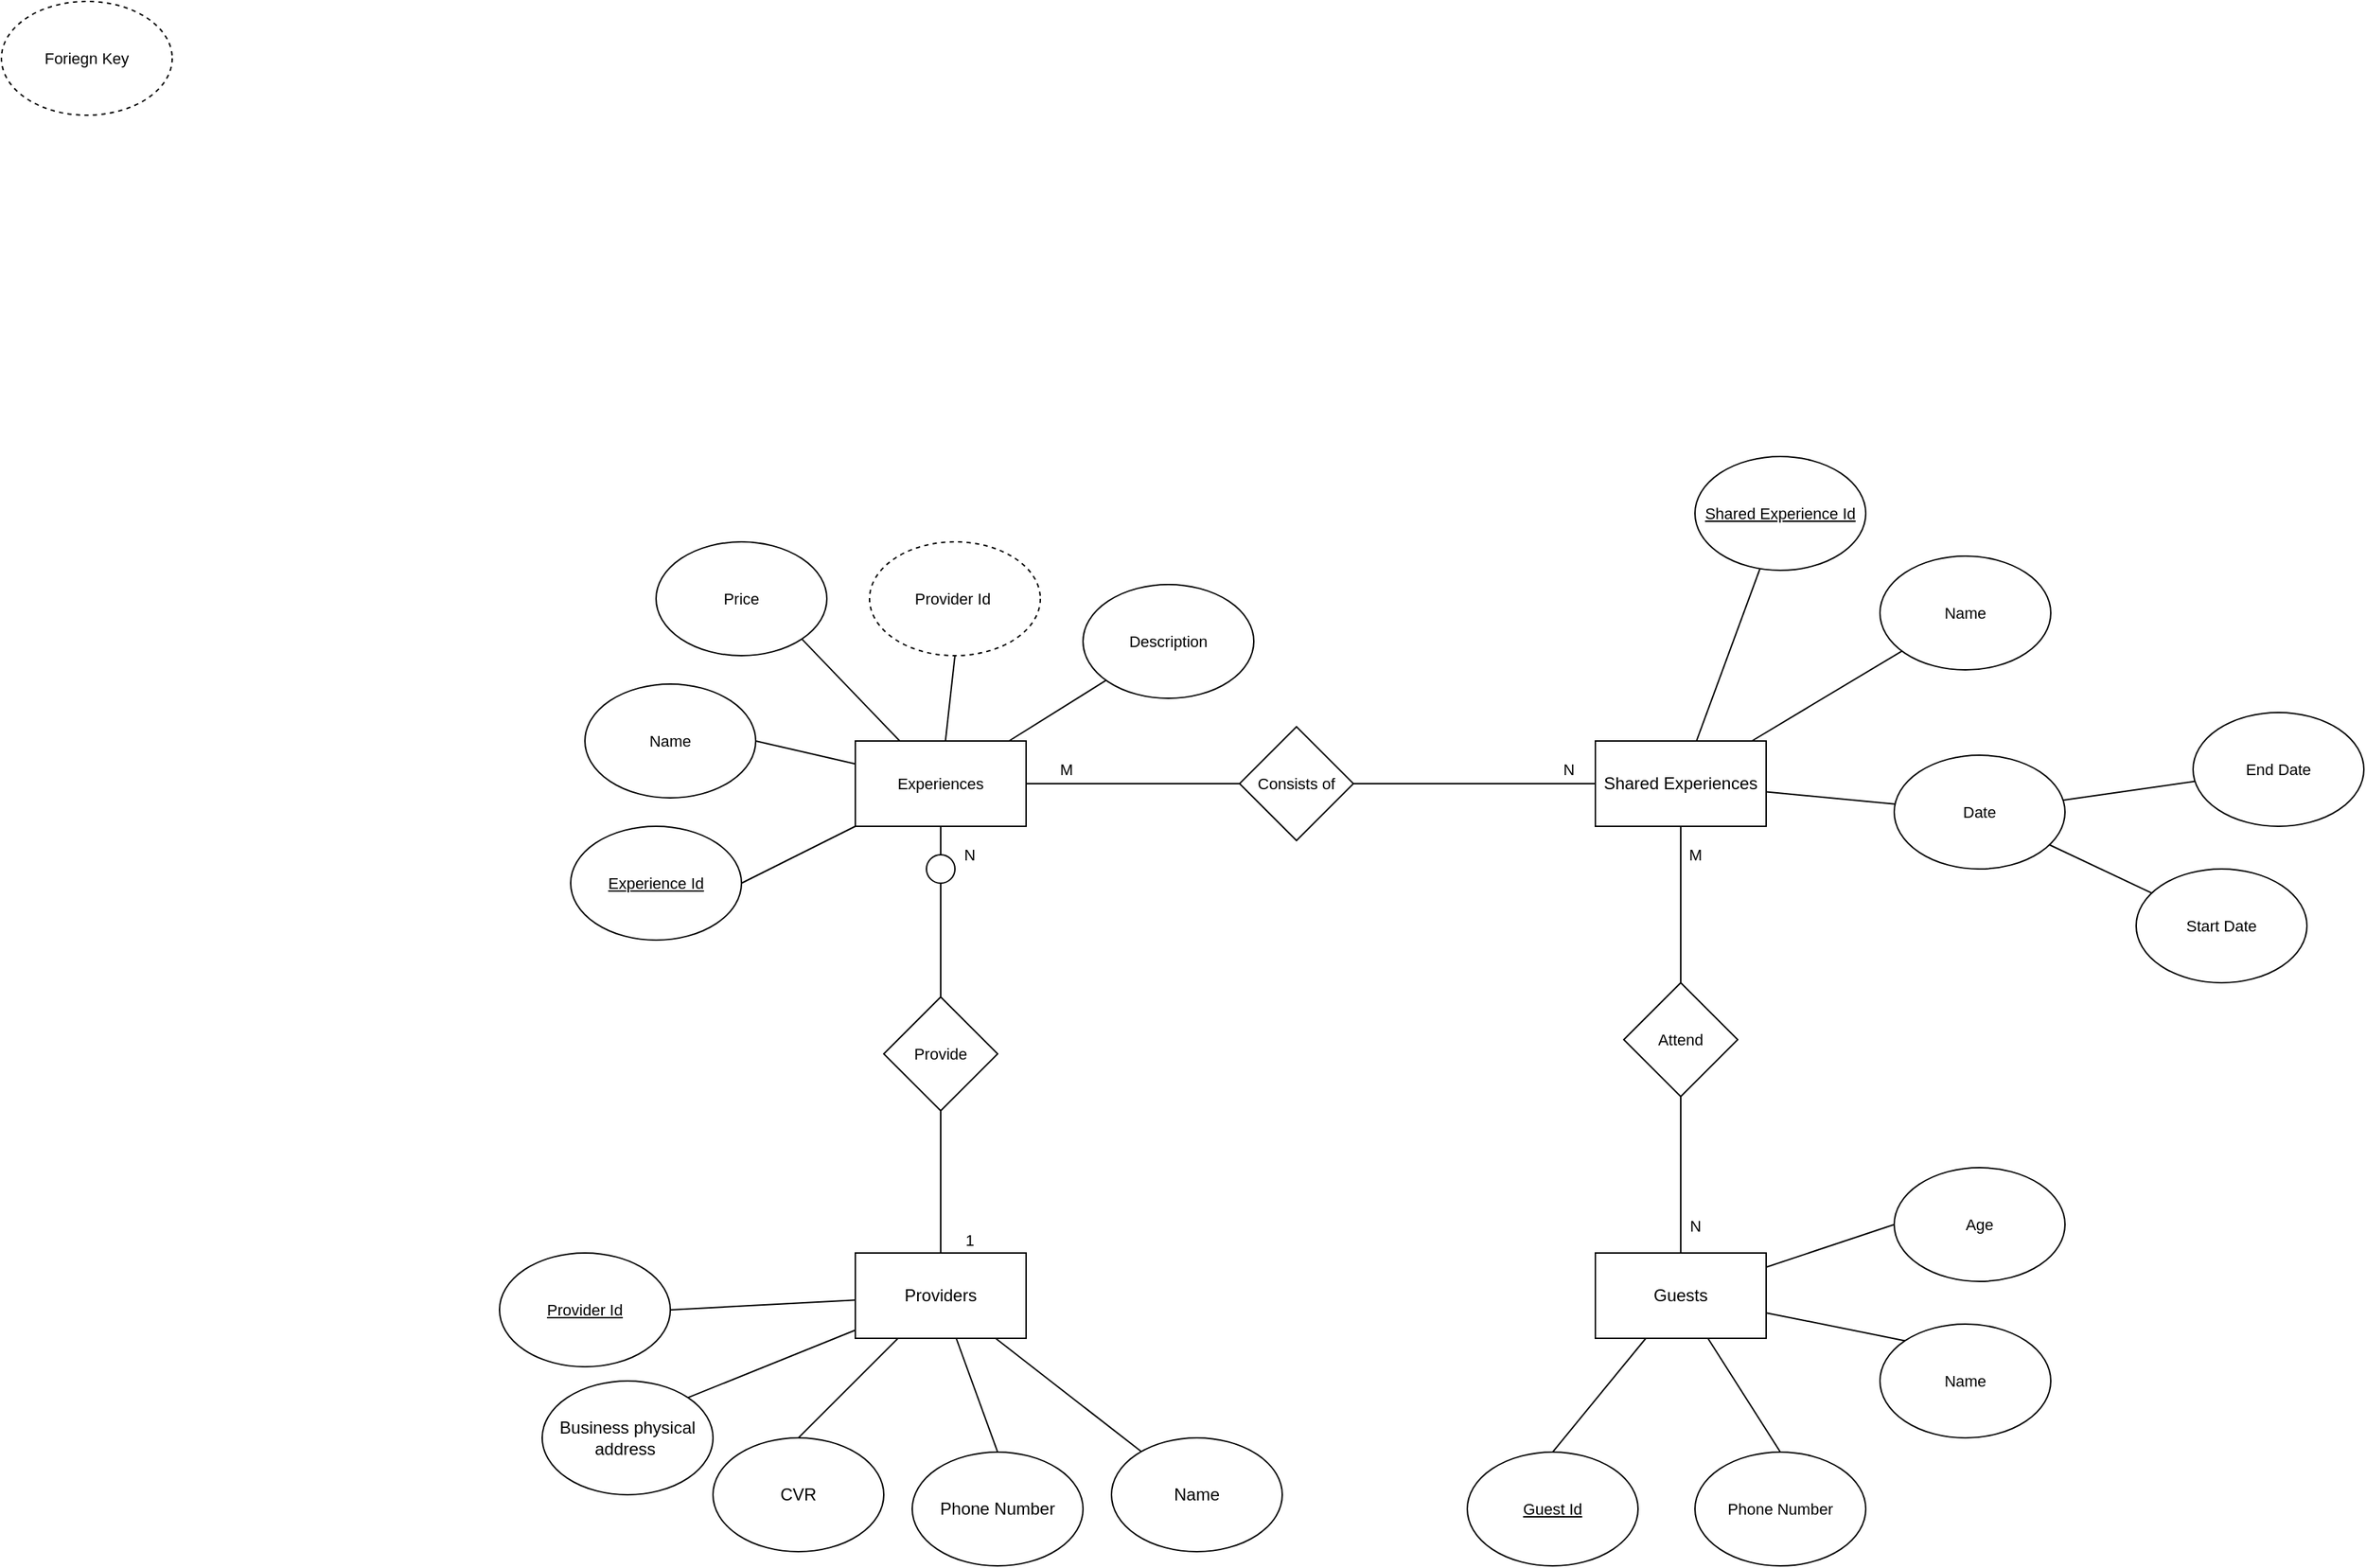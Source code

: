 <mxfile>
    <diagram id="TJqPXe8TccgJvso0ut_v" name="Page-1">
        <mxGraphModel dx="1723" dy="1693" grid="1" gridSize="10" guides="1" tooltips="1" connect="1" arrows="1" fold="1" page="1" pageScale="1" pageWidth="850" pageHeight="1100" math="0" shadow="0">
            <root>
                <mxCell id="0"/>
                <mxCell id="1" parent="0"/>
                <mxCell id="31" value="" style="group" parent="1" vertex="1" connectable="0">
                    <mxGeometry x="-150" y="460" width="410" height="220" as="geometry"/>
                </mxCell>
                <mxCell id="28" value="&lt;u&gt;Provider Id&lt;/u&gt;" style="ellipse;whiteSpace=wrap;html=1;fontFamily=Helvetica;fontSize=11;fontColor=default;labelBackgroundColor=default;container=0;" parent="31" vertex="1">
                    <mxGeometry width="120" height="80" as="geometry"/>
                </mxCell>
                <mxCell id="29" style="edgeStyle=none;shape=connector;rounded=1;html=1;entryX=1;entryY=0.5;entryDx=0;entryDy=0;strokeColor=default;align=center;verticalAlign=middle;fontFamily=Helvetica;fontSize=11;fontColor=default;labelBackgroundColor=default;endArrow=none;endFill=0;" parent="31" source="3" target="28" edge="1">
                    <mxGeometry relative="1" as="geometry"/>
                </mxCell>
                <mxCell id="11" style="edgeStyle=none;html=1;entryX=0.5;entryY=0;entryDx=0;entryDy=0;endArrow=none;endFill=0;" parent="31" source="3" target="8" edge="1">
                    <mxGeometry relative="1" as="geometry"/>
                </mxCell>
                <mxCell id="12" style="edgeStyle=none;shape=connector;rounded=1;html=1;entryX=1;entryY=0;entryDx=0;entryDy=0;strokeColor=default;align=center;verticalAlign=middle;fontFamily=Helvetica;fontSize=11;fontColor=default;labelBackgroundColor=default;endArrow=none;endFill=0;" parent="31" source="3" target="6" edge="1">
                    <mxGeometry relative="1" as="geometry"/>
                </mxCell>
                <mxCell id="13" style="edgeStyle=none;shape=connector;rounded=1;html=1;entryX=0.5;entryY=0;entryDx=0;entryDy=0;strokeColor=default;align=center;verticalAlign=middle;fontFamily=Helvetica;fontSize=11;fontColor=default;labelBackgroundColor=default;endArrow=none;endFill=0;" parent="31" source="3" target="7" edge="1">
                    <mxGeometry relative="1" as="geometry"/>
                </mxCell>
                <mxCell id="3" value="Providers" style="rounded=0;whiteSpace=wrap;html=1;container=0;" parent="31" vertex="1">
                    <mxGeometry x="250" width="120" height="60" as="geometry"/>
                </mxCell>
                <mxCell id="6" value="Business physical address&amp;nbsp;" style="ellipse;whiteSpace=wrap;html=1;container=0;" parent="31" vertex="1">
                    <mxGeometry x="30" y="90" width="120" height="80" as="geometry"/>
                </mxCell>
                <mxCell id="7" value="CVR" style="ellipse;whiteSpace=wrap;html=1;container=0;" parent="31" vertex="1">
                    <mxGeometry x="150" y="130" width="120" height="80" as="geometry"/>
                </mxCell>
                <mxCell id="8" value="Phone Number" style="ellipse;whiteSpace=wrap;html=1;container=0;" parent="31" vertex="1">
                    <mxGeometry x="290" y="140" width="120" height="80" as="geometry"/>
                </mxCell>
                <mxCell id="58" style="edgeStyle=none;shape=connector;rounded=1;html=1;entryX=0.5;entryY=1;entryDx=0;entryDy=0;strokeColor=default;align=center;verticalAlign=middle;fontFamily=Helvetica;fontSize=11;fontColor=default;labelBackgroundColor=default;endArrow=none;endFill=0;" parent="1" source="56" target="24" edge="1">
                    <mxGeometry relative="1" as="geometry"/>
                </mxCell>
                <mxCell id="118" value="N" style="edgeLabel;html=1;align=center;verticalAlign=middle;resizable=0;points=[];fontFamily=Helvetica;fontSize=11;fontColor=default;labelBackgroundColor=default;" vertex="1" connectable="0" parent="58">
                    <mxGeometry x="0.083" y="1" relative="1" as="geometry">
                        <mxPoint x="21" y="-35" as="offset"/>
                    </mxGeometry>
                </mxCell>
                <mxCell id="56" value="Provide" style="rhombus;whiteSpace=wrap;html=1;fontFamily=Helvetica;fontSize=11;fontColor=default;labelBackgroundColor=default;" parent="1" vertex="1">
                    <mxGeometry x="120" y="280" width="80" height="80" as="geometry"/>
                </mxCell>
                <mxCell id="57" style="edgeStyle=none;shape=connector;rounded=1;html=1;entryX=0.5;entryY=1;entryDx=0;entryDy=0;strokeColor=default;align=center;verticalAlign=middle;fontFamily=Helvetica;fontSize=11;fontColor=default;labelBackgroundColor=default;endArrow=none;endFill=0;" parent="1" source="3" target="56" edge="1">
                    <mxGeometry relative="1" as="geometry"/>
                </mxCell>
                <mxCell id="117" value="1" style="edgeLabel;html=1;align=center;verticalAlign=middle;resizable=0;points=[];fontFamily=Helvetica;fontSize=11;fontColor=default;labelBackgroundColor=default;" vertex="1" connectable="0" parent="57">
                    <mxGeometry x="0.005" y="-1" relative="1" as="geometry">
                        <mxPoint x="19" y="41" as="offset"/>
                    </mxGeometry>
                </mxCell>
                <mxCell id="72" style="edgeStyle=none;shape=connector;rounded=1;html=1;strokeColor=default;align=center;verticalAlign=middle;fontFamily=Helvetica;fontSize=11;fontColor=default;labelBackgroundColor=default;endArrow=none;endFill=0;" parent="1" source="71" target="24" edge="1">
                    <mxGeometry relative="1" as="geometry"/>
                </mxCell>
                <mxCell id="74" value="M" style="edgeLabel;html=1;align=center;verticalAlign=middle;resizable=0;points=[];fontFamily=Helvetica;fontSize=11;fontColor=default;labelBackgroundColor=default;" parent="72" vertex="1" connectable="0">
                    <mxGeometry x="0.46" relative="1" as="geometry">
                        <mxPoint x="-13" y="-10" as="offset"/>
                    </mxGeometry>
                </mxCell>
                <mxCell id="75" style="edgeStyle=none;shape=connector;rounded=1;html=1;strokeColor=default;align=center;verticalAlign=middle;fontFamily=Helvetica;fontSize=11;fontColor=default;labelBackgroundColor=default;endArrow=none;endFill=0;" parent="1" source="71" target="4" edge="1">
                    <mxGeometry relative="1" as="geometry"/>
                </mxCell>
                <mxCell id="77" value="N" style="edgeLabel;html=1;align=center;verticalAlign=middle;resizable=0;points=[];fontFamily=Helvetica;fontSize=11;fontColor=default;labelBackgroundColor=default;container=0;" parent="75" vertex="1" connectable="0">
                    <mxGeometry x="0.38" y="5" relative="1" as="geometry">
                        <mxPoint x="33" y="-5" as="offset"/>
                    </mxGeometry>
                </mxCell>
                <mxCell id="71" value="Consists of" style="rhombus;whiteSpace=wrap;html=1;fontFamily=Helvetica;fontSize=11;fontColor=default;labelBackgroundColor=default;" parent="1" vertex="1">
                    <mxGeometry x="370" y="90" width="80" height="80" as="geometry"/>
                </mxCell>
                <mxCell id="76" value="Foriegn Key" style="ellipse;whiteSpace=wrap;html=1;fontFamily=Helvetica;fontSize=11;fontColor=default;labelBackgroundColor=default;dashed=1;" parent="1" vertex="1">
                    <mxGeometry x="-500" y="-420" width="120" height="80" as="geometry"/>
                </mxCell>
                <mxCell id="83" value="" style="group" parent="1" vertex="1" connectable="0">
                    <mxGeometry x="530" y="400" width="420" height="280" as="geometry"/>
                </mxCell>
                <mxCell id="16" value="&lt;u&gt;Guest Id&lt;/u&gt;" style="ellipse;whiteSpace=wrap;html=1;fontFamily=Helvetica;fontSize=11;fontColor=default;labelBackgroundColor=default;container=0;" parent="83" vertex="1">
                    <mxGeometry y="200" width="120" height="80" as="geometry"/>
                </mxCell>
                <mxCell id="21" style="edgeStyle=none;shape=connector;rounded=1;html=1;entryX=0.5;entryY=0;entryDx=0;entryDy=0;strokeColor=default;align=center;verticalAlign=middle;fontFamily=Helvetica;fontSize=11;fontColor=default;labelBackgroundColor=default;endArrow=none;endFill=0;" parent="83" source="5" target="16" edge="1">
                    <mxGeometry relative="1" as="geometry"/>
                </mxCell>
                <mxCell id="15" value="Phone Number" style="ellipse;whiteSpace=wrap;html=1;fontFamily=Helvetica;fontSize=11;fontColor=default;labelBackgroundColor=default;container=0;" parent="83" vertex="1">
                    <mxGeometry x="160" y="200" width="120" height="80" as="geometry"/>
                </mxCell>
                <mxCell id="22" style="edgeStyle=none;shape=connector;rounded=1;html=1;entryX=0.5;entryY=0;entryDx=0;entryDy=0;strokeColor=default;align=center;verticalAlign=middle;fontFamily=Helvetica;fontSize=11;fontColor=default;labelBackgroundColor=default;endArrow=none;endFill=0;" parent="83" source="5" target="15" edge="1">
                    <mxGeometry relative="1" as="geometry"/>
                </mxCell>
                <mxCell id="19" style="edgeStyle=none;shape=connector;rounded=1;html=1;entryX=0;entryY=0.5;entryDx=0;entryDy=0;strokeColor=default;align=center;verticalAlign=middle;fontFamily=Helvetica;fontSize=11;fontColor=default;labelBackgroundColor=default;endArrow=none;endFill=0;" parent="83" source="5" target="18" edge="1">
                    <mxGeometry relative="1" as="geometry"/>
                </mxCell>
                <mxCell id="20" style="edgeStyle=none;shape=connector;rounded=1;html=1;entryX=0;entryY=0;entryDx=0;entryDy=0;strokeColor=default;align=center;verticalAlign=middle;fontFamily=Helvetica;fontSize=11;fontColor=default;labelBackgroundColor=default;endArrow=none;endFill=0;" parent="83" source="5" target="17" edge="1">
                    <mxGeometry relative="1" as="geometry"/>
                </mxCell>
                <mxCell id="5" value="Guests" style="rounded=0;whiteSpace=wrap;html=1;container=0;" parent="83" vertex="1">
                    <mxGeometry x="90" y="60" width="120" height="60" as="geometry"/>
                </mxCell>
                <mxCell id="17" value="Name" style="ellipse;whiteSpace=wrap;html=1;fontFamily=Helvetica;fontSize=11;fontColor=default;labelBackgroundColor=default;container=0;" parent="83" vertex="1">
                    <mxGeometry x="290" y="110" width="120" height="80" as="geometry"/>
                </mxCell>
                <mxCell id="18" value="Age" style="ellipse;whiteSpace=wrap;html=1;fontFamily=Helvetica;fontSize=11;fontColor=default;labelBackgroundColor=default;container=0;" parent="83" vertex="1">
                    <mxGeometry x="300" width="120" height="80" as="geometry"/>
                </mxCell>
                <mxCell id="84" value="Attend" style="rhombus;whiteSpace=wrap;html=1;fontFamily=Helvetica;fontSize=11;fontColor=default;labelBackgroundColor=default;" parent="1" vertex="1">
                    <mxGeometry x="640" y="270" width="80" height="80" as="geometry"/>
                </mxCell>
                <mxCell id="86" style="edgeStyle=none;shape=connector;rounded=1;html=1;strokeColor=default;align=center;verticalAlign=middle;fontFamily=Helvetica;fontSize=11;fontColor=default;labelBackgroundColor=default;endArrow=none;endFill=0;" parent="1" source="5" target="84" edge="1">
                    <mxGeometry relative="1" as="geometry"/>
                </mxCell>
                <mxCell id="116" value="N" style="edgeLabel;html=1;align=center;verticalAlign=middle;resizable=0;points=[];fontFamily=Helvetica;fontSize=11;fontColor=default;labelBackgroundColor=default;" vertex="1" connectable="0" parent="86">
                    <mxGeometry x="-0.411" y="1" relative="1" as="geometry">
                        <mxPoint x="11" y="13" as="offset"/>
                    </mxGeometry>
                </mxCell>
                <mxCell id="67" style="edgeStyle=none;shape=connector;rounded=1;html=1;strokeColor=default;align=center;verticalAlign=middle;fontFamily=Helvetica;fontSize=11;fontColor=default;labelBackgroundColor=default;endArrow=none;endFill=0;" parent="1" source="4" target="66" edge="1">
                    <mxGeometry relative="1" as="geometry"/>
                </mxCell>
                <mxCell id="92" style="edgeStyle=none;shape=connector;rounded=1;html=1;strokeColor=default;align=center;verticalAlign=middle;fontFamily=Helvetica;fontSize=11;fontColor=default;labelBackgroundColor=default;endArrow=none;endFill=0;" parent="1" source="4" target="84" edge="1">
                    <mxGeometry relative="1" as="geometry"/>
                </mxCell>
                <mxCell id="119" value="M" style="edgeLabel;html=1;align=center;verticalAlign=middle;resizable=0;points=[];fontFamily=Helvetica;fontSize=11;fontColor=default;labelBackgroundColor=default;" vertex="1" connectable="0" parent="92">
                    <mxGeometry y="-1" relative="1" as="geometry">
                        <mxPoint x="11" y="-35" as="offset"/>
                    </mxGeometry>
                </mxCell>
                <mxCell id="111" style="edgeStyle=none;shape=connector;rounded=1;html=1;strokeColor=default;align=center;verticalAlign=middle;fontFamily=Helvetica;fontSize=11;fontColor=default;labelBackgroundColor=default;endArrow=none;endFill=0;" edge="1" parent="1" source="4" target="110">
                    <mxGeometry relative="1" as="geometry"/>
                </mxCell>
                <mxCell id="4" value="Shared Experiences" style="rounded=0;whiteSpace=wrap;html=1;container=0;" parent="1" vertex="1">
                    <mxGeometry x="620" y="100" width="120" height="60" as="geometry"/>
                </mxCell>
                <mxCell id="93" style="edgeStyle=none;shape=connector;rounded=1;html=1;strokeColor=default;align=center;verticalAlign=middle;fontFamily=Helvetica;fontSize=11;fontColor=default;labelBackgroundColor=default;endArrow=none;endFill=0;" parent="1" source="48" target="4" edge="1">
                    <mxGeometry relative="1" as="geometry"/>
                </mxCell>
                <mxCell id="48" value="Name" style="ellipse;whiteSpace=wrap;html=1;fontFamily=Helvetica;fontSize=11;fontColor=default;labelBackgroundColor=default;container=0;" parent="1" vertex="1">
                    <mxGeometry x="820" y="-30" width="120" height="80" as="geometry"/>
                </mxCell>
                <mxCell id="66" value="&lt;u&gt;Shared Experience Id&lt;/u&gt;" style="ellipse;whiteSpace=wrap;html=1;fontFamily=Helvetica;fontSize=11;fontColor=default;labelBackgroundColor=default;container=0;" parent="1" vertex="1">
                    <mxGeometry x="690" y="-100" width="120" height="80" as="geometry"/>
                </mxCell>
                <mxCell id="90" value="" style="ellipse;whiteSpace=wrap;html=1;fontFamily=Helvetica;fontSize=11;fontColor=default;labelBackgroundColor=default;" parent="1" vertex="1">
                    <mxGeometry x="150" y="180" width="20" height="20" as="geometry"/>
                </mxCell>
                <mxCell id="95" value="Name" style="ellipse;whiteSpace=wrap;html=1;container=0;" vertex="1" parent="1">
                    <mxGeometry x="280" y="590" width="120" height="80" as="geometry"/>
                </mxCell>
                <mxCell id="97" style="edgeStyle=none;html=1;endArrow=none;endFill=0;" edge="1" parent="1" source="3" target="95">
                    <mxGeometry relative="1" as="geometry"/>
                </mxCell>
                <mxCell id="26" style="edgeStyle=none;shape=connector;rounded=1;html=1;entryX=1;entryY=1;entryDx=0;entryDy=0;strokeColor=default;align=center;verticalAlign=middle;fontFamily=Helvetica;fontSize=11;fontColor=default;labelBackgroundColor=default;endArrow=none;endFill=0;" parent="1" source="24" target="25" edge="1">
                    <mxGeometry relative="1" as="geometry"/>
                </mxCell>
                <mxCell id="32" style="edgeStyle=none;shape=connector;rounded=1;html=1;entryX=1;entryY=0.5;entryDx=0;entryDy=0;strokeColor=default;align=center;verticalAlign=middle;fontFamily=Helvetica;fontSize=11;fontColor=default;labelBackgroundColor=default;endArrow=none;endFill=0;" parent="1" source="24" target="27" edge="1">
                    <mxGeometry relative="1" as="geometry"/>
                </mxCell>
                <mxCell id="35" style="edgeStyle=none;shape=connector;rounded=1;html=1;entryX=0.5;entryY=1;entryDx=0;entryDy=0;strokeColor=default;align=center;verticalAlign=middle;fontFamily=Helvetica;fontSize=11;fontColor=default;labelBackgroundColor=default;endArrow=none;endFill=0;" parent="1" source="24" target="33" edge="1">
                    <mxGeometry relative="1" as="geometry"/>
                </mxCell>
                <mxCell id="37" style="edgeStyle=none;shape=connector;rounded=1;html=1;entryX=1;entryY=0.5;entryDx=0;entryDy=0;strokeColor=default;align=center;verticalAlign=middle;fontFamily=Helvetica;fontSize=11;fontColor=default;labelBackgroundColor=default;endArrow=none;endFill=0;" parent="1" source="24" target="36" edge="1">
                    <mxGeometry relative="1" as="geometry"/>
                </mxCell>
                <mxCell id="24" value="Experiences" style="rounded=0;whiteSpace=wrap;html=1;fontFamily=Helvetica;fontSize=11;fontColor=default;labelBackgroundColor=default;" parent="1" vertex="1">
                    <mxGeometry x="100" y="100" width="120" height="60" as="geometry"/>
                </mxCell>
                <mxCell id="25" value="Price" style="ellipse;whiteSpace=wrap;html=1;fontFamily=Helvetica;fontSize=11;fontColor=default;labelBackgroundColor=default;" parent="1" vertex="1">
                    <mxGeometry x="-40" y="-40" width="120" height="80" as="geometry"/>
                </mxCell>
                <mxCell id="27" value="Name" style="ellipse;whiteSpace=wrap;html=1;fontFamily=Helvetica;fontSize=11;fontColor=default;labelBackgroundColor=default;" parent="1" vertex="1">
                    <mxGeometry x="-90" y="60" width="120" height="80" as="geometry"/>
                </mxCell>
                <mxCell id="33" value="Provider Id&amp;nbsp;" style="ellipse;whiteSpace=wrap;html=1;fontFamily=Helvetica;fontSize=11;fontColor=default;labelBackgroundColor=default;dashed=1;" parent="1" vertex="1">
                    <mxGeometry x="110" y="-40" width="120" height="80" as="geometry"/>
                </mxCell>
                <mxCell id="36" value="&lt;u&gt;Experience Id&lt;/u&gt;" style="ellipse;whiteSpace=wrap;html=1;fontFamily=Helvetica;fontSize=11;fontColor=default;labelBackgroundColor=default;" parent="1" vertex="1">
                    <mxGeometry x="-100" y="160" width="120" height="80" as="geometry"/>
                </mxCell>
                <mxCell id="109" style="edgeStyle=none;shape=connector;rounded=1;html=1;strokeColor=default;align=center;verticalAlign=middle;fontFamily=Helvetica;fontSize=11;fontColor=default;labelBackgroundColor=default;endArrow=none;endFill=0;" edge="1" parent="1" source="108" target="24">
                    <mxGeometry relative="1" as="geometry"/>
                </mxCell>
                <mxCell id="108" value="Description" style="ellipse;whiteSpace=wrap;html=1;fontFamily=Helvetica;fontSize=11;fontColor=default;labelBackgroundColor=default;" vertex="1" parent="1">
                    <mxGeometry x="260" y="-10" width="120" height="80" as="geometry"/>
                </mxCell>
                <mxCell id="114" style="edgeStyle=none;shape=connector;rounded=1;html=1;strokeColor=default;align=center;verticalAlign=middle;fontFamily=Helvetica;fontSize=11;fontColor=default;labelBackgroundColor=default;endArrow=none;endFill=0;" edge="1" parent="1" source="110" target="112">
                    <mxGeometry relative="1" as="geometry"/>
                </mxCell>
                <mxCell id="115" style="edgeStyle=none;shape=connector;rounded=1;html=1;strokeColor=default;align=center;verticalAlign=middle;fontFamily=Helvetica;fontSize=11;fontColor=default;labelBackgroundColor=default;endArrow=none;endFill=0;" edge="1" parent="1" source="110" target="113">
                    <mxGeometry relative="1" as="geometry"/>
                </mxCell>
                <mxCell id="110" value="Date" style="ellipse;whiteSpace=wrap;html=1;fontFamily=Helvetica;fontSize=11;fontColor=default;labelBackgroundColor=default;container=0;" vertex="1" parent="1">
                    <mxGeometry x="830" y="110" width="120" height="80" as="geometry"/>
                </mxCell>
                <mxCell id="112" value="End Date" style="ellipse;whiteSpace=wrap;html=1;fontFamily=Helvetica;fontSize=11;fontColor=default;labelBackgroundColor=default;container=0;" vertex="1" parent="1">
                    <mxGeometry x="1040" y="80" width="120" height="80" as="geometry"/>
                </mxCell>
                <mxCell id="113" value="Start Date" style="ellipse;whiteSpace=wrap;html=1;fontFamily=Helvetica;fontSize=11;fontColor=default;labelBackgroundColor=default;container=0;" vertex="1" parent="1">
                    <mxGeometry x="1000" y="190" width="120" height="80" as="geometry"/>
                </mxCell>
            </root>
        </mxGraphModel>
    </diagram>
</mxfile>